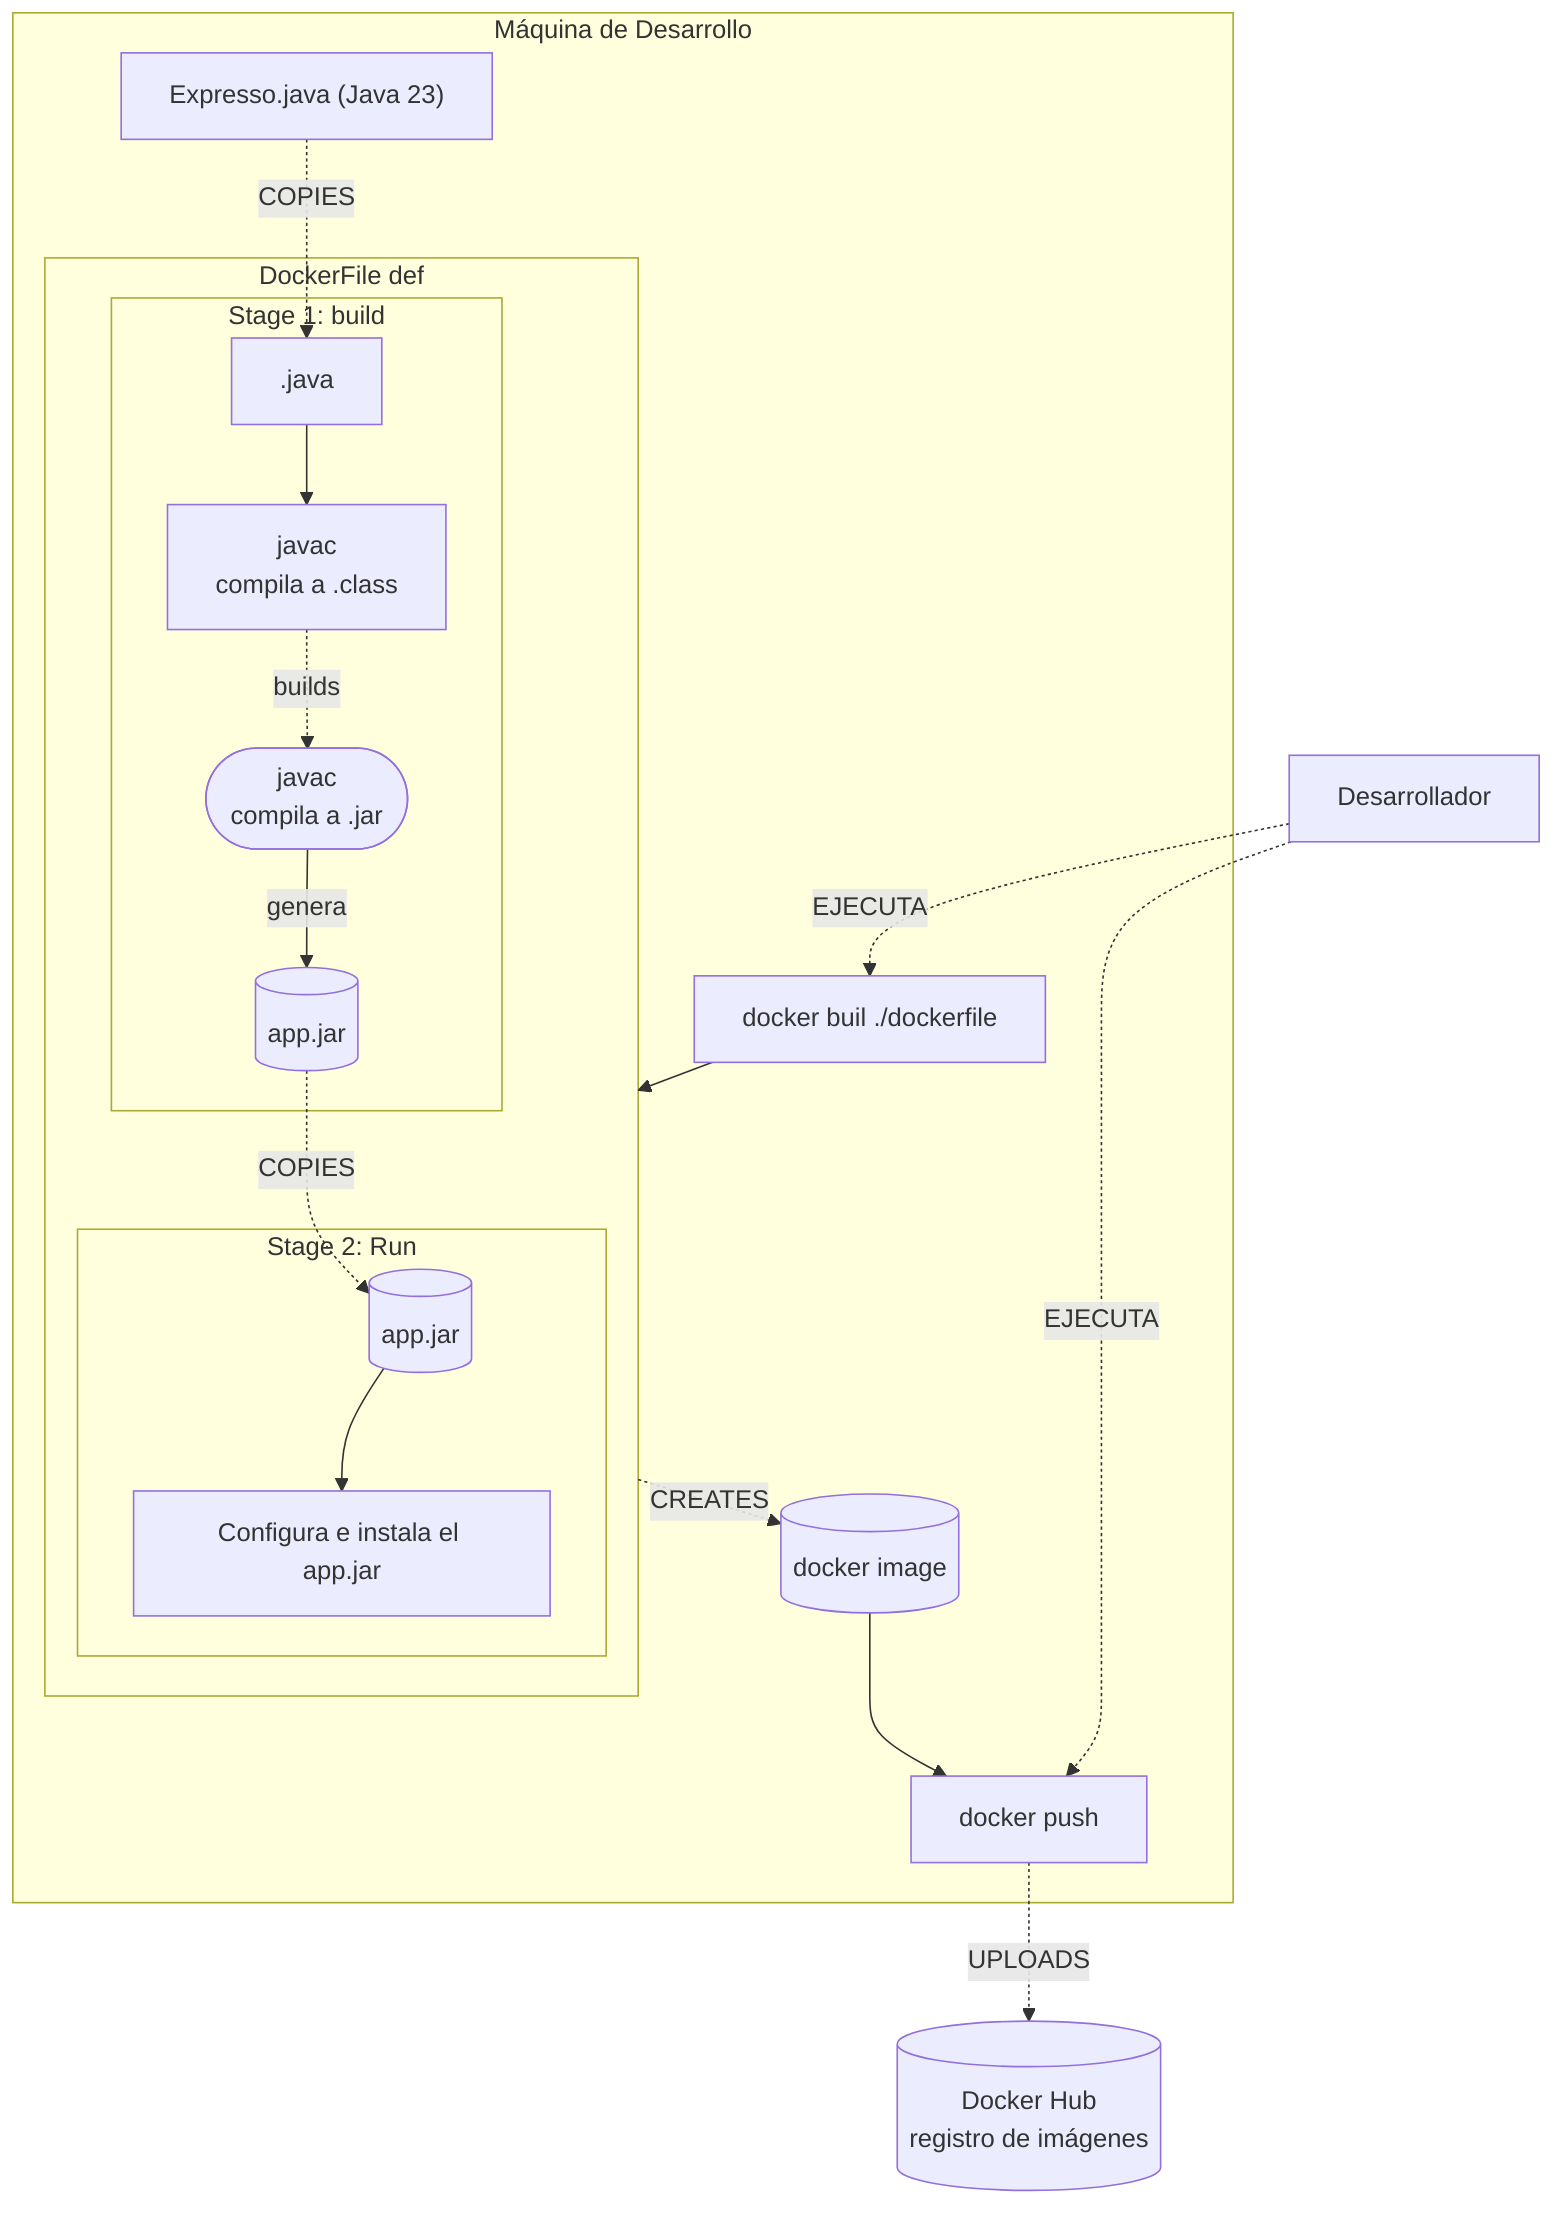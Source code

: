 flowchart TD
  %% =========================
  %% Sección: Build local
  %% =========================
      Desarrollador -. "EJECUTA" .-> DF
      Desarrollador -. "EJECUTA" .-> CM
      

  subgraph Dev["Máquina de Desarrollo"]
    A["Expresso.java (Java 23)"]
    DF["docker buil ./dockerfile "]

    A-.COPIES.->B3

    DF --> Docker

    subgraph Docker["DockerFile def"]


    subgraph BuildStage["Stage 1: build"]
      B3[".java"]
      B3-->B1
      B1["javac\ncompila a .class"]
      B2(["javac\ncompila a .jar"])
      B1 -. "builds" .-> B2
      JAR2[(app.jar)]
    end

    subgraph RunStage2["Stage 2: Run"]
      B2 -->|genera| JAR2[(app.jar)]
      JAR[(app.jar)]
      G["Configura e instala el app.jar"]
    end
    JAR-->G
    end

    JAR2-.COPIES.->JAR

   Docker-.CREATES.->IMG[(docker image)]
    IMG-->CM[docker push]

  %% Imagen de Docker y Push
  end
   CM-.UPLOADS.-> DHUB[("Docker Hub\nregistro de imágenes")]


  %% Notas/Relaciones